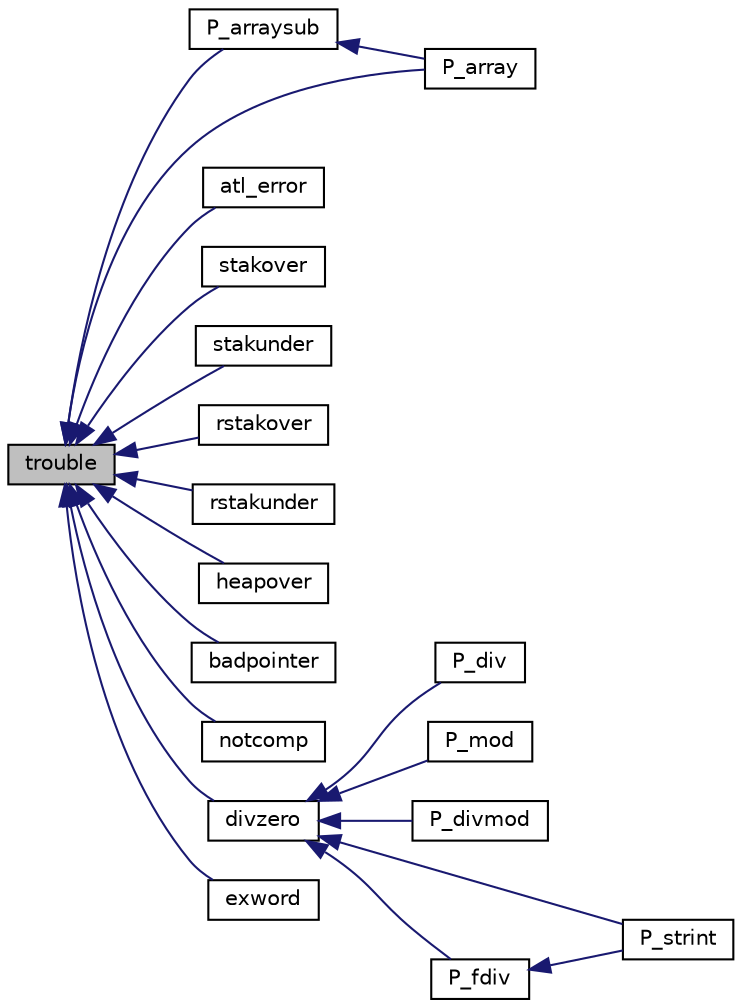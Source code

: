 digraph "trouble"
{
  edge [fontname="Helvetica",fontsize="10",labelfontname="Helvetica",labelfontsize="10"];
  node [fontname="Helvetica",fontsize="10",shape=record];
  rankdir="LR";
  Node910 [label="trouble",height=0.2,width=0.4,color="black", fillcolor="grey75", style="filled", fontcolor="black"];
  Node910 -> Node911 [dir="back",color="midnightblue",fontsize="10",style="solid",fontname="Helvetica"];
  Node911 [label="P_arraysub",height=0.2,width=0.4,color="black", fillcolor="white", style="filled",URL="$atlast_8c.html#ad98e2f4f5f609e362cc6a304d5af973d"];
  Node911 -> Node912 [dir="back",color="midnightblue",fontsize="10",style="solid",fontname="Helvetica"];
  Node912 [label="P_array",height=0.2,width=0.4,color="black", fillcolor="white", style="filled",URL="$atlast_8c.html#afd84042acb9a6c69ddcde2b7f4a1eca1"];
  Node910 -> Node912 [dir="back",color="midnightblue",fontsize="10",style="solid",fontname="Helvetica"];
  Node910 -> Node913 [dir="back",color="midnightblue",fontsize="10",style="solid",fontname="Helvetica"];
  Node913 [label="atl_error",height=0.2,width=0.4,color="black", fillcolor="white", style="filled",URL="$atlast_8c.html#a0621acaa25519b0ca6149b5e8ce8bee5"];
  Node910 -> Node914 [dir="back",color="midnightblue",fontsize="10",style="solid",fontname="Helvetica"];
  Node914 [label="stakover",height=0.2,width=0.4,color="black", fillcolor="white", style="filled",URL="$atlast_8c.html#a69a64e2032846d0c57379e701e528e61"];
  Node910 -> Node915 [dir="back",color="midnightblue",fontsize="10",style="solid",fontname="Helvetica"];
  Node915 [label="stakunder",height=0.2,width=0.4,color="black", fillcolor="white", style="filled",URL="$atlast_8c.html#a4eb27df9126e40913f8412cec880435b"];
  Node910 -> Node916 [dir="back",color="midnightblue",fontsize="10",style="solid",fontname="Helvetica"];
  Node916 [label="rstakover",height=0.2,width=0.4,color="black", fillcolor="white", style="filled",URL="$atlast_8c.html#aac0bf4f4700228805b3825113d86bccf"];
  Node910 -> Node917 [dir="back",color="midnightblue",fontsize="10",style="solid",fontname="Helvetica"];
  Node917 [label="rstakunder",height=0.2,width=0.4,color="black", fillcolor="white", style="filled",URL="$atldef_8h.html#aac09aa57744d804d53f4f293d400ce18"];
  Node910 -> Node918 [dir="back",color="midnightblue",fontsize="10",style="solid",fontname="Helvetica"];
  Node918 [label="heapover",height=0.2,width=0.4,color="black", fillcolor="white", style="filled",URL="$atlast_8c.html#a70f58c4c6f88f5cfa0a0a7375016a873"];
  Node910 -> Node919 [dir="back",color="midnightblue",fontsize="10",style="solid",fontname="Helvetica"];
  Node919 [label="badpointer",height=0.2,width=0.4,color="black", fillcolor="white", style="filled",URL="$atlast_8c.html#aea4bc85fc8ac801023f0583a41fd73fe"];
  Node910 -> Node920 [dir="back",color="midnightblue",fontsize="10",style="solid",fontname="Helvetica"];
  Node920 [label="notcomp",height=0.2,width=0.4,color="black", fillcolor="white", style="filled",URL="$atlast_8c.html#ad00936758a3d134db1cbaa62437be2bd"];
  Node910 -> Node921 [dir="back",color="midnightblue",fontsize="10",style="solid",fontname="Helvetica"];
  Node921 [label="divzero",height=0.2,width=0.4,color="black", fillcolor="white", style="filled",URL="$atlast_8c.html#a0e51e378b814980bdf9f3e5d70e17005"];
  Node921 -> Node922 [dir="back",color="midnightblue",fontsize="10",style="solid",fontname="Helvetica"];
  Node922 [label="P_div",height=0.2,width=0.4,color="black", fillcolor="white", style="filled",URL="$atlast_8c.html#ab6106ff0411581c5bd2821311e57a2d6"];
  Node921 -> Node923 [dir="back",color="midnightblue",fontsize="10",style="solid",fontname="Helvetica"];
  Node923 [label="P_mod",height=0.2,width=0.4,color="black", fillcolor="white", style="filled",URL="$atlast_8c.html#a501119b7dd36adda6a1503470da5999c"];
  Node921 -> Node924 [dir="back",color="midnightblue",fontsize="10",style="solid",fontname="Helvetica"];
  Node924 [label="P_divmod",height=0.2,width=0.4,color="black", fillcolor="white", style="filled",URL="$atlast_8c.html#a9fcf18a3717070f5e2f34183c621a6c2"];
  Node921 -> Node925 [dir="back",color="midnightblue",fontsize="10",style="solid",fontname="Helvetica"];
  Node925 [label="P_strint",height=0.2,width=0.4,color="black", fillcolor="white", style="filled",URL="$atlast_8c.html#a648b2b3678b90acbfc23cd8575e5a1fa"];
  Node921 -> Node926 [dir="back",color="midnightblue",fontsize="10",style="solid",fontname="Helvetica"];
  Node926 [label="P_fdiv",height=0.2,width=0.4,color="black", fillcolor="white", style="filled",URL="$FreeRTOS_2atlast_8c.html#a6b33e9ebde5bd1cc2babdeee6f98fb6d"];
  Node926 -> Node925 [dir="back",color="midnightblue",fontsize="10",style="solid",fontname="Helvetica"];
  Node910 -> Node927 [dir="back",color="midnightblue",fontsize="10",style="solid",fontname="Helvetica"];
  Node927 [label="exword",height=0.2,width=0.4,color="black", fillcolor="white", style="filled",URL="$atlast_8c.html#ad288b298cfdc0bcc3812e2f8ed5bb56d"];
}
